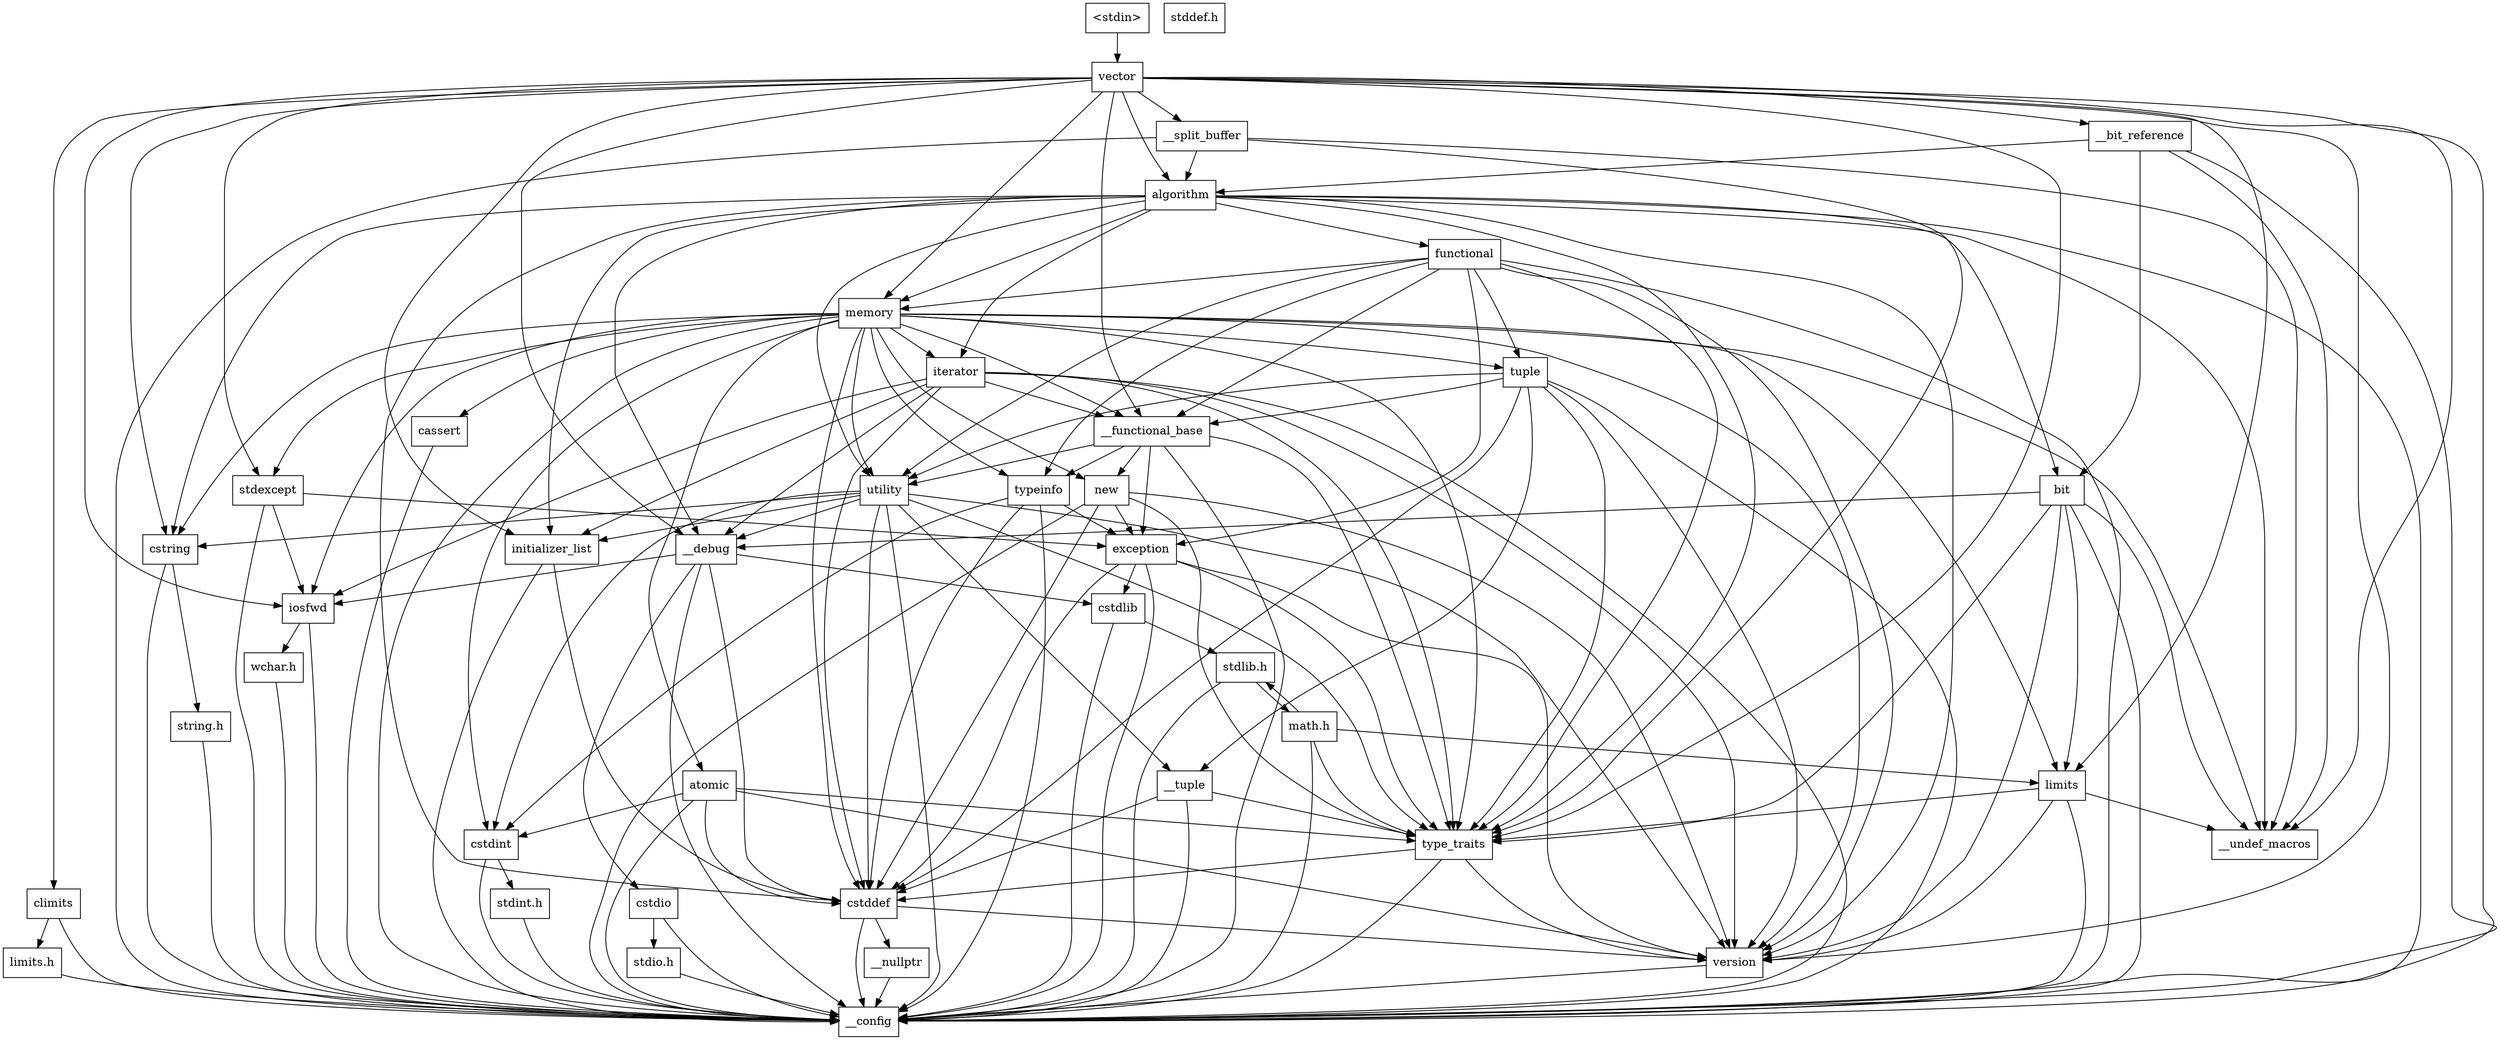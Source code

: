 digraph "dependencies" {
  header_0 [ shape="box", label="\<stdin\>" ];
  header_1 [ shape="box", label="vector" ];
  header_102 [ shape="box", label="memory" ];
  header_103 [ shape="box", label="typeinfo" ];
  header_104 [ shape="box", label="exception" ];
  header_105 [ shape="box", label="new" ];
  header_106 [ shape="box", label="iterator" ];
  header_107 [ shape="box", label="__functional_base" ];
  header_108 [ shape="box", label="tuple" ];
  header_109 [ shape="box", label="stdexcept" ];
  header_11 [ shape="box", label="iosfwd" ];
  header_110 [ shape="box", label="cassert" ];
  header_112 [ shape="box", label="atomic" ];
  header_113 [ shape="box", label="functional" ];
  header_114 [ shape="box", label="climits" ];
  header_115 [ shape="box", label="limits.h" ];
  header_12 [ shape="box", label="wchar.h" ];
  header_124 [ shape="box", label="__split_buffer" ];
  header_17 [ shape="box", label="stddef.h" ];
  header_2 [ shape="box", label="__config" ];
  header_28 [ shape="box", label="__bit_reference" ];
  header_29 [ shape="box", label="bit" ];
  header_30 [ shape="box", label="limits" ];
  header_31 [ shape="box", label="type_traits" ];
  header_32 [ shape="box", label="cstddef" ];
  header_33 [ shape="box", label="version" ];
  header_35 [ shape="box", label="__nullptr" ];
  header_36 [ shape="box", label="__undef_macros" ];
  header_37 [ shape="box", label="__debug" ];
  header_38 [ shape="box", label="cstdlib" ];
  header_39 [ shape="box", label="stdlib.h" ];
  header_67 [ shape="box", label="math.h" ];
  header_79 [ shape="box", label="cstdio" ];
  header_80 [ shape="box", label="stdio.h" ];
  header_89 [ shape="box", label="algorithm" ];
  header_90 [ shape="box", label="initializer_list" ];
  header_91 [ shape="box", label="cstring" ];
  header_92 [ shape="box", label="string.h" ];
  header_95 [ shape="box", label="utility" ];
  header_96 [ shape="box", label="__tuple" ];
  header_97 [ shape="box", label="cstdint" ];
  header_98 [ shape="box", label="stdint.h" ];
  header_67 -> header_31;
  header_67 -> header_2;
  header_67 -> header_30;
  header_67 -> header_39;
  header_114 -> header_115;
  header_114 -> header_2;
  header_115 -> header_2;
  header_79 -> header_80;
  header_79 -> header_2;
  header_112 -> header_32;
  header_112 -> header_97;
  header_112 -> header_2;
  header_112 -> header_33;
  header_112 -> header_31;
  header_113 -> header_33;
  header_113 -> header_31;
  header_113 -> header_2;
  header_113 -> header_108;
  header_113 -> header_95;
  header_113 -> header_104;
  header_113 -> header_107;
  header_113 -> header_103;
  header_113 -> header_102;
  header_110 -> header_2;
  header_105 -> header_32;
  header_105 -> header_104;
  header_105 -> header_2;
  header_105 -> header_33;
  header_105 -> header_31;
  header_104 -> header_32;
  header_104 -> header_2;
  header_104 -> header_33;
  header_104 -> header_38;
  header_104 -> header_31;
  header_107 -> header_31;
  header_107 -> header_2;
  header_107 -> header_95;
  header_107 -> header_105;
  header_107 -> header_104;
  header_107 -> header_103;
  header_106 -> header_11;
  header_106 -> header_37;
  header_106 -> header_32;
  header_106 -> header_33;
  header_106 -> header_31;
  header_106 -> header_2;
  header_106 -> header_107;
  header_106 -> header_90;
  header_0 -> header_1;
  header_1 -> header_114;
  header_1 -> header_28;
  header_1 -> header_36;
  header_1 -> header_37;
  header_1 -> header_33;
  header_1 -> header_30;
  header_1 -> header_31;
  header_1 -> header_89;
  header_1 -> header_124;
  header_1 -> header_2;
  header_1 -> header_109;
  header_1 -> header_107;
  header_1 -> header_102;
  header_1 -> header_90;
  header_1 -> header_91;
  header_1 -> header_11;
  header_29 -> header_36;
  header_29 -> header_37;
  header_29 -> header_33;
  header_29 -> header_30;
  header_29 -> header_31;
  header_29 -> header_2;
  header_28 -> header_36;
  header_28 -> header_29;
  header_28 -> header_89;
  header_28 -> header_2;
  header_124 -> header_36;
  header_124 -> header_89;
  header_124 -> header_2;
  header_124 -> header_31;
  header_38 -> header_2;
  header_38 -> header_39;
  header_39 -> header_2;
  header_39 -> header_67;
  header_37 -> header_32;
  header_37 -> header_79;
  header_37 -> header_2;
  header_37 -> header_11;
  header_37 -> header_38;
  header_35 -> header_2;
  header_32 -> header_35;
  header_32 -> header_2;
  header_32 -> header_33;
  header_33 -> header_2;
  header_30 -> header_36;
  header_30 -> header_2;
  header_30 -> header_33;
  header_30 -> header_31;
  header_31 -> header_32;
  header_31 -> header_2;
  header_31 -> header_33;
  header_109 -> header_104;
  header_109 -> header_2;
  header_109 -> header_11;
  header_108 -> header_32;
  header_108 -> header_33;
  header_108 -> header_31;
  header_108 -> header_2;
  header_108 -> header_95;
  header_108 -> header_96;
  header_108 -> header_107;
  header_89 -> header_29;
  header_89 -> header_36;
  header_89 -> header_37;
  header_89 -> header_32;
  header_89 -> header_33;
  header_89 -> header_31;
  header_89 -> header_2;
  header_89 -> header_95;
  header_89 -> header_106;
  header_89 -> header_90;
  header_89 -> header_91;
  header_89 -> header_113;
  header_89 -> header_102;
  header_80 -> header_2;
  header_103 -> header_32;
  header_103 -> header_104;
  header_103 -> header_97;
  header_103 -> header_2;
  header_102 -> header_2;
  header_102 -> header_11;
  header_102 -> header_36;
  header_102 -> header_32;
  header_102 -> header_33;
  header_102 -> header_30;
  header_102 -> header_31;
  header_102 -> header_110;
  header_102 -> header_97;
  header_102 -> header_109;
  header_102 -> header_108;
  header_102 -> header_105;
  header_102 -> header_95;
  header_102 -> header_107;
  header_102 -> header_106;
  header_102 -> header_112;
  header_102 -> header_91;
  header_102 -> header_103;
  header_11 -> header_2;
  header_11 -> header_12;
  header_12 -> header_2;
  header_98 -> header_2;
  header_95 -> header_37;
  header_95 -> header_32;
  header_95 -> header_33;
  header_95 -> header_31;
  header_95 -> header_2;
  header_95 -> header_96;
  header_95 -> header_97;
  header_95 -> header_90;
  header_95 -> header_91;
  header_96 -> header_32;
  header_96 -> header_2;
  header_96 -> header_31;
  header_97 -> header_98;
  header_97 -> header_2;
  header_90 -> header_32;
  header_90 -> header_2;
  header_91 -> header_2;
  header_91 -> header_92;
  header_92 -> header_2;
}